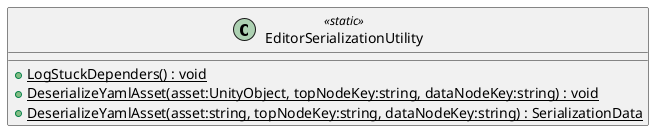 @startuml
class EditorSerializationUtility <<static>> {
    + {static} LogStuckDependers() : void
    + {static} DeserializeYamlAsset(asset:UnityObject, topNodeKey:string, dataNodeKey:string) : void
    + {static} DeserializeYamlAsset(asset:string, topNodeKey:string, dataNodeKey:string) : SerializationData
}
@enduml
